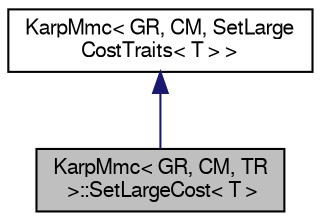 digraph "KarpMmc&lt; GR, CM, TR &gt;::SetLargeCost&lt; T &gt;"
{
 // LATEX_PDF_SIZE
  edge [fontname="FreeSans",fontsize="10",labelfontname="FreeSans",labelfontsize="10"];
  node [fontname="FreeSans",fontsize="10",shape=record];
  Node0 [label="KarpMmc\< GR, CM, TR\l \>::SetLargeCost\< T \>",height=0.2,width=0.4,color="black", fillcolor="grey75", style="filled", fontcolor="black",tooltip="Named parameter for setting LargeCost type."];
  Node1 -> Node0 [dir="back",color="midnightblue",fontsize="10",style="solid",fontname="FreeSans"];
  Node1 [label="KarpMmc\< GR, CM, SetLarge\lCostTraits\< T \> \>",height=0.2,width=0.4,color="black", fillcolor="white", style="filled",URL="$a02705.html",tooltip=" "];
}
